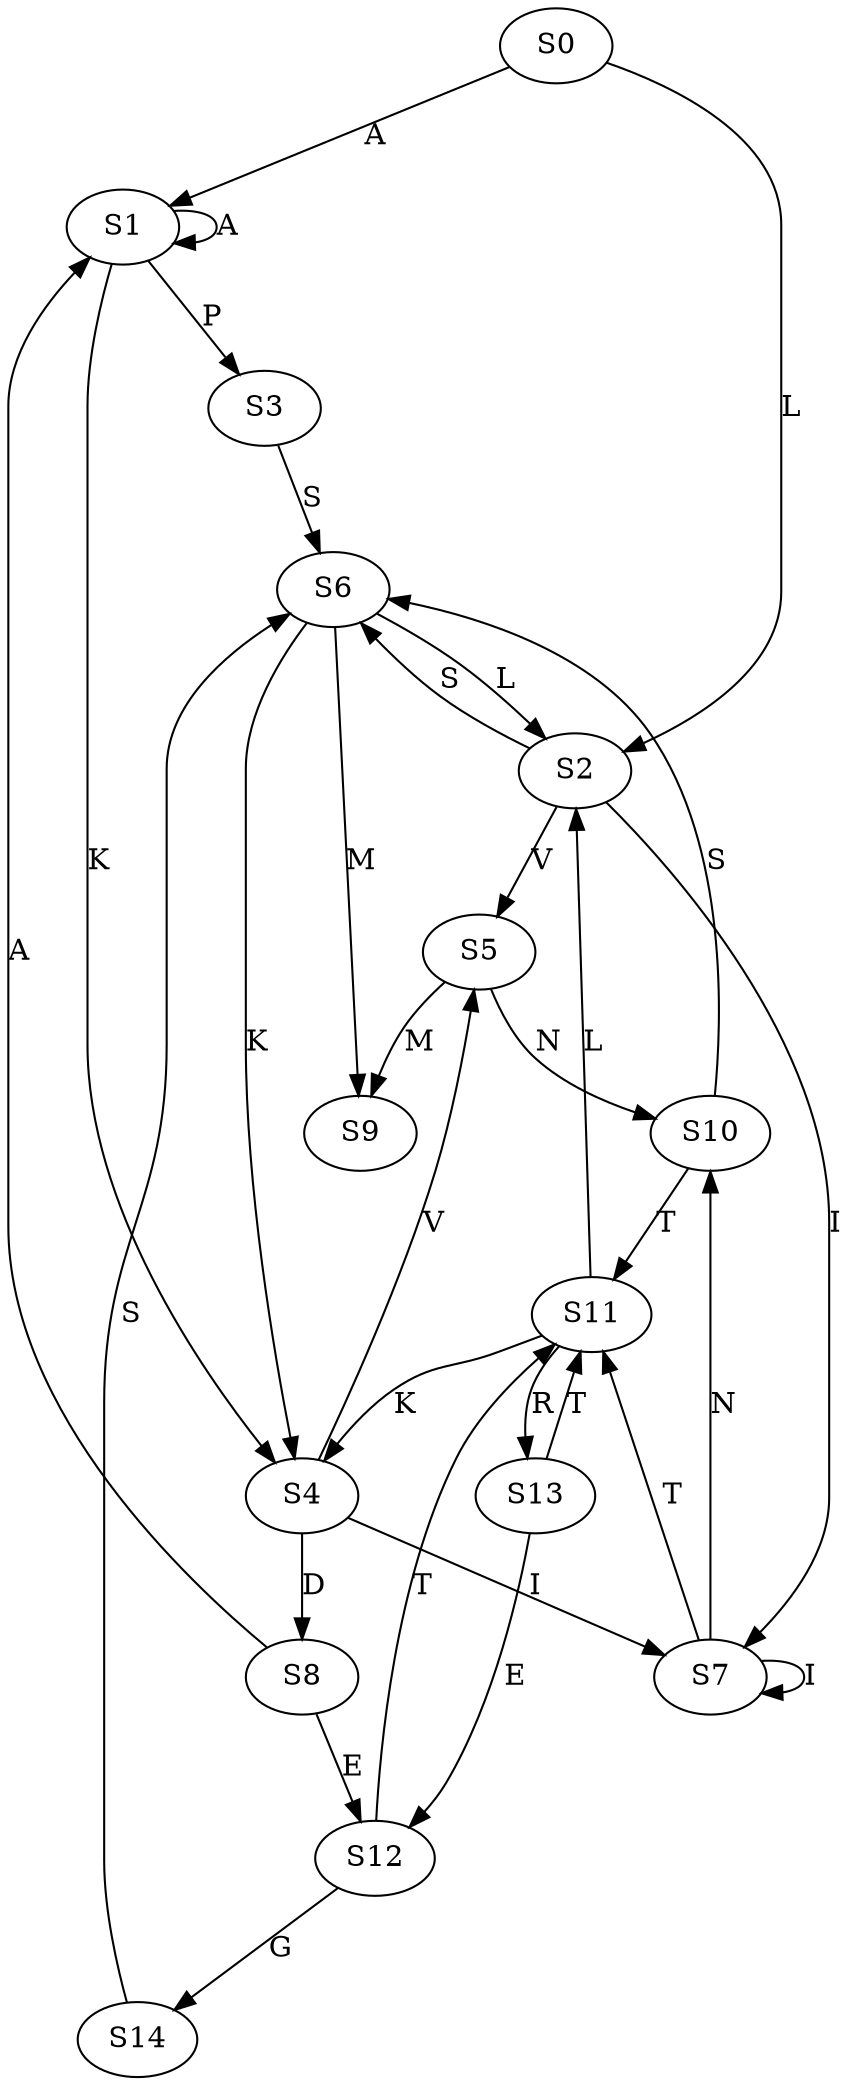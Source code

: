 strict digraph  {
	S0 -> S1 [ label = A ];
	S0 -> S2 [ label = L ];
	S1 -> S3 [ label = P ];
	S1 -> S4 [ label = K ];
	S1 -> S1 [ label = A ];
	S2 -> S5 [ label = V ];
	S2 -> S6 [ label = S ];
	S2 -> S7 [ label = I ];
	S3 -> S6 [ label = S ];
	S4 -> S8 [ label = D ];
	S4 -> S5 [ label = V ];
	S4 -> S7 [ label = I ];
	S5 -> S9 [ label = M ];
	S5 -> S10 [ label = N ];
	S6 -> S2 [ label = L ];
	S6 -> S4 [ label = K ];
	S6 -> S9 [ label = M ];
	S7 -> S10 [ label = N ];
	S7 -> S11 [ label = T ];
	S7 -> S7 [ label = I ];
	S8 -> S1 [ label = A ];
	S8 -> S12 [ label = E ];
	S10 -> S11 [ label = T ];
	S10 -> S6 [ label = S ];
	S11 -> S4 [ label = K ];
	S11 -> S2 [ label = L ];
	S11 -> S13 [ label = R ];
	S12 -> S14 [ label = G ];
	S12 -> S11 [ label = T ];
	S13 -> S11 [ label = T ];
	S13 -> S12 [ label = E ];
	S14 -> S6 [ label = S ];
}

